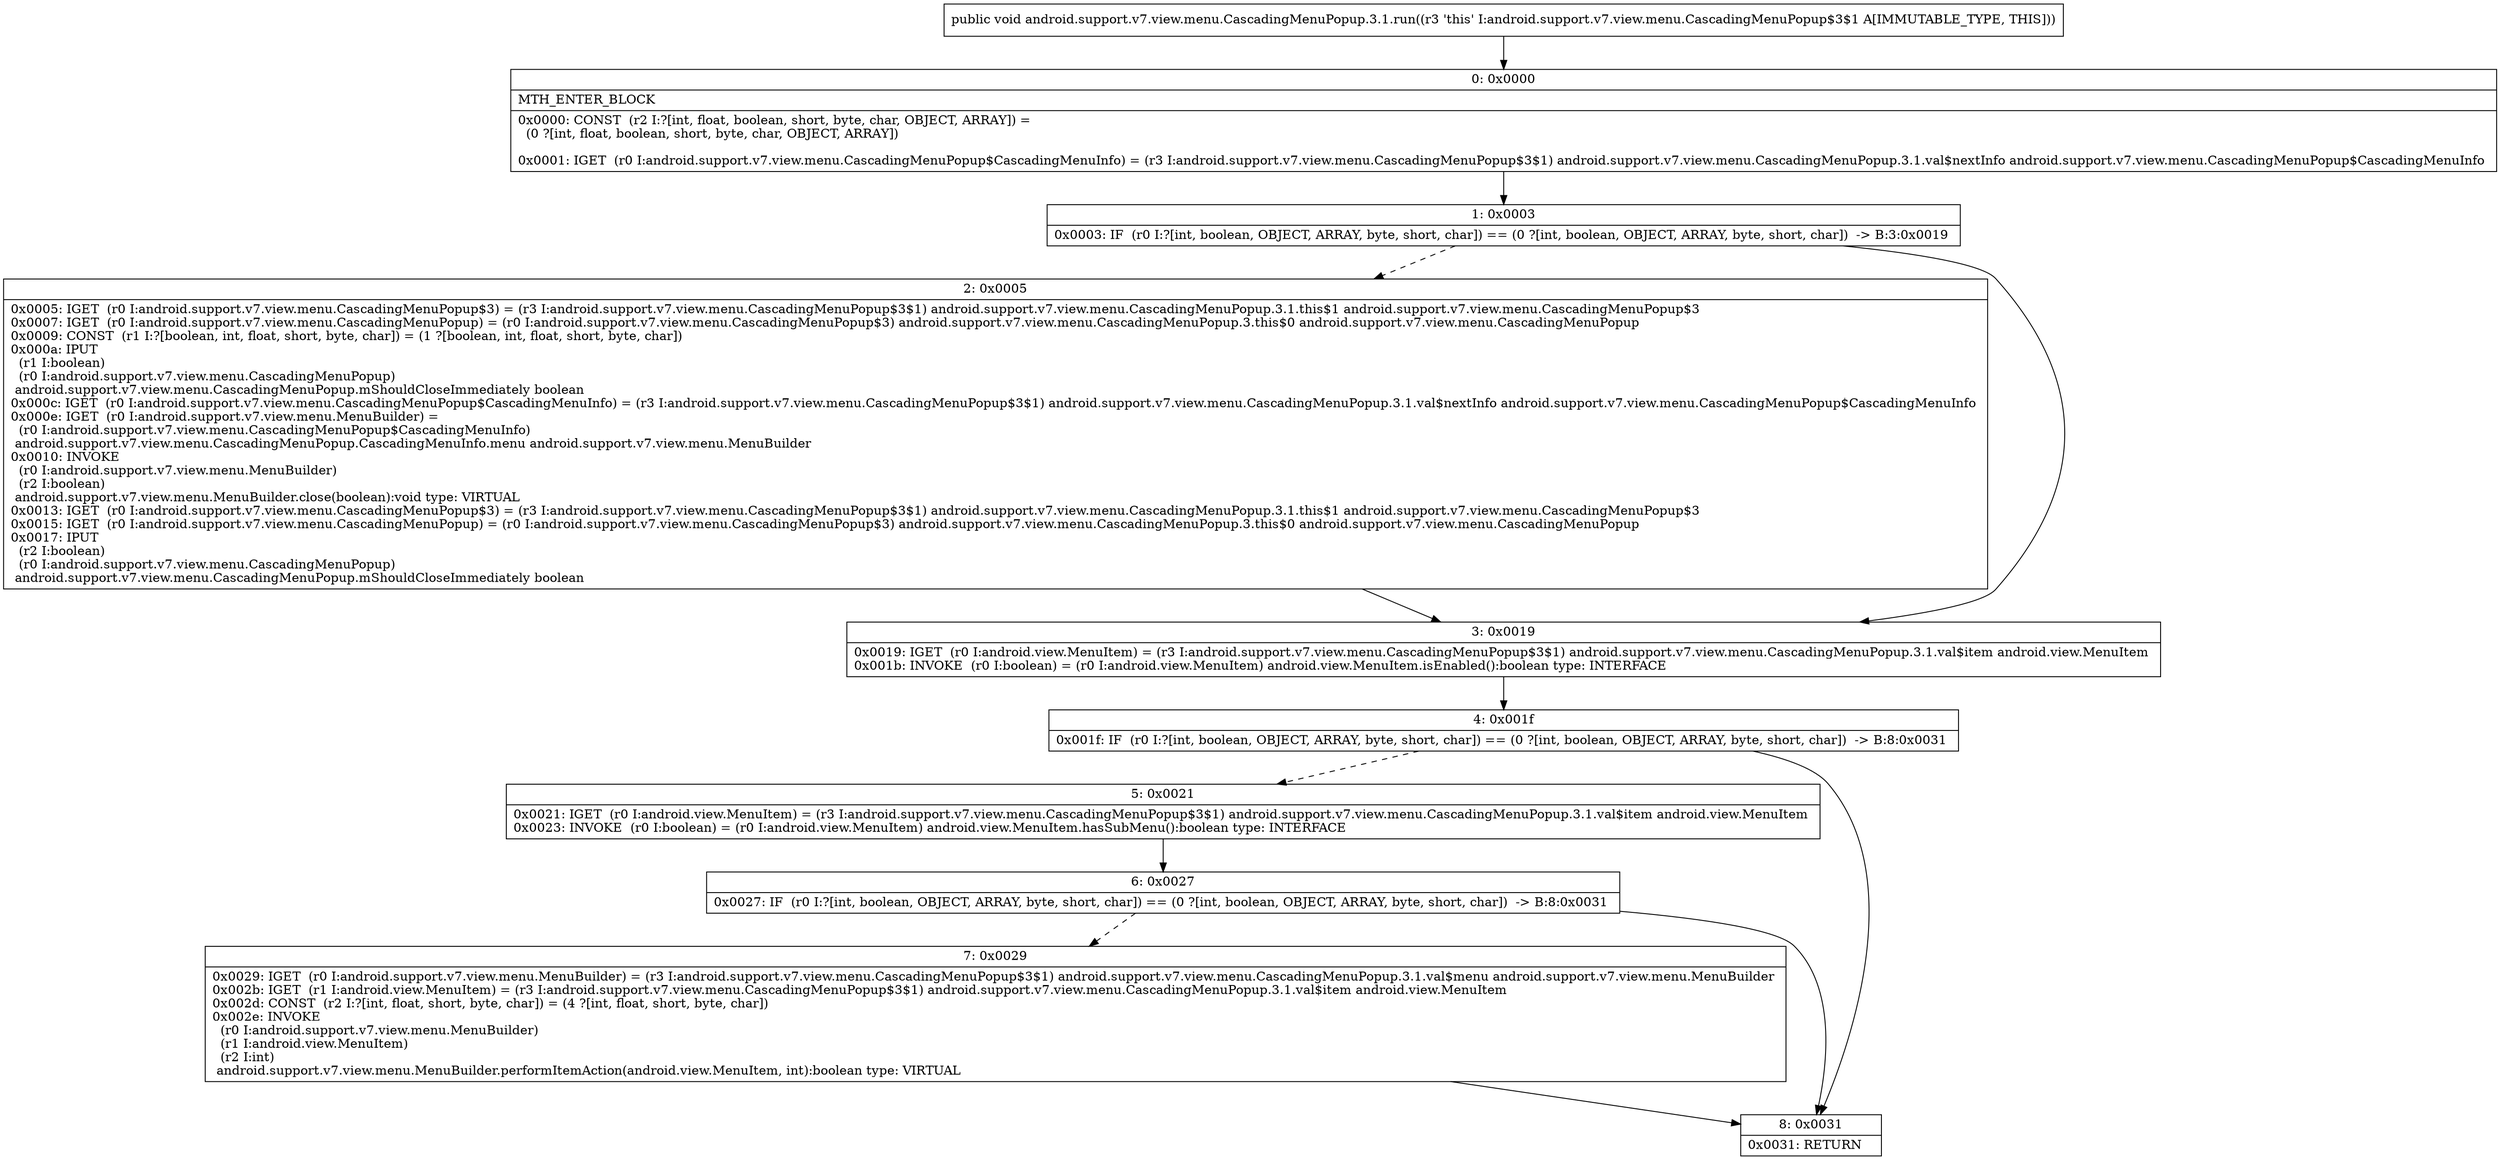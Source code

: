 digraph "CFG forandroid.support.v7.view.menu.CascadingMenuPopup.3.1.run()V" {
Node_0 [shape=record,label="{0\:\ 0x0000|MTH_ENTER_BLOCK\l|0x0000: CONST  (r2 I:?[int, float, boolean, short, byte, char, OBJECT, ARRAY]) = \l  (0 ?[int, float, boolean, short, byte, char, OBJECT, ARRAY])\l \l0x0001: IGET  (r0 I:android.support.v7.view.menu.CascadingMenuPopup$CascadingMenuInfo) = (r3 I:android.support.v7.view.menu.CascadingMenuPopup$3$1) android.support.v7.view.menu.CascadingMenuPopup.3.1.val$nextInfo android.support.v7.view.menu.CascadingMenuPopup$CascadingMenuInfo \l}"];
Node_1 [shape=record,label="{1\:\ 0x0003|0x0003: IF  (r0 I:?[int, boolean, OBJECT, ARRAY, byte, short, char]) == (0 ?[int, boolean, OBJECT, ARRAY, byte, short, char])  \-\> B:3:0x0019 \l}"];
Node_2 [shape=record,label="{2\:\ 0x0005|0x0005: IGET  (r0 I:android.support.v7.view.menu.CascadingMenuPopup$3) = (r3 I:android.support.v7.view.menu.CascadingMenuPopup$3$1) android.support.v7.view.menu.CascadingMenuPopup.3.1.this$1 android.support.v7.view.menu.CascadingMenuPopup$3 \l0x0007: IGET  (r0 I:android.support.v7.view.menu.CascadingMenuPopup) = (r0 I:android.support.v7.view.menu.CascadingMenuPopup$3) android.support.v7.view.menu.CascadingMenuPopup.3.this$0 android.support.v7.view.menu.CascadingMenuPopup \l0x0009: CONST  (r1 I:?[boolean, int, float, short, byte, char]) = (1 ?[boolean, int, float, short, byte, char]) \l0x000a: IPUT  \l  (r1 I:boolean)\l  (r0 I:android.support.v7.view.menu.CascadingMenuPopup)\l android.support.v7.view.menu.CascadingMenuPopup.mShouldCloseImmediately boolean \l0x000c: IGET  (r0 I:android.support.v7.view.menu.CascadingMenuPopup$CascadingMenuInfo) = (r3 I:android.support.v7.view.menu.CascadingMenuPopup$3$1) android.support.v7.view.menu.CascadingMenuPopup.3.1.val$nextInfo android.support.v7.view.menu.CascadingMenuPopup$CascadingMenuInfo \l0x000e: IGET  (r0 I:android.support.v7.view.menu.MenuBuilder) = \l  (r0 I:android.support.v7.view.menu.CascadingMenuPopup$CascadingMenuInfo)\l android.support.v7.view.menu.CascadingMenuPopup.CascadingMenuInfo.menu android.support.v7.view.menu.MenuBuilder \l0x0010: INVOKE  \l  (r0 I:android.support.v7.view.menu.MenuBuilder)\l  (r2 I:boolean)\l android.support.v7.view.menu.MenuBuilder.close(boolean):void type: VIRTUAL \l0x0013: IGET  (r0 I:android.support.v7.view.menu.CascadingMenuPopup$3) = (r3 I:android.support.v7.view.menu.CascadingMenuPopup$3$1) android.support.v7.view.menu.CascadingMenuPopup.3.1.this$1 android.support.v7.view.menu.CascadingMenuPopup$3 \l0x0015: IGET  (r0 I:android.support.v7.view.menu.CascadingMenuPopup) = (r0 I:android.support.v7.view.menu.CascadingMenuPopup$3) android.support.v7.view.menu.CascadingMenuPopup.3.this$0 android.support.v7.view.menu.CascadingMenuPopup \l0x0017: IPUT  \l  (r2 I:boolean)\l  (r0 I:android.support.v7.view.menu.CascadingMenuPopup)\l android.support.v7.view.menu.CascadingMenuPopup.mShouldCloseImmediately boolean \l}"];
Node_3 [shape=record,label="{3\:\ 0x0019|0x0019: IGET  (r0 I:android.view.MenuItem) = (r3 I:android.support.v7.view.menu.CascadingMenuPopup$3$1) android.support.v7.view.menu.CascadingMenuPopup.3.1.val$item android.view.MenuItem \l0x001b: INVOKE  (r0 I:boolean) = (r0 I:android.view.MenuItem) android.view.MenuItem.isEnabled():boolean type: INTERFACE \l}"];
Node_4 [shape=record,label="{4\:\ 0x001f|0x001f: IF  (r0 I:?[int, boolean, OBJECT, ARRAY, byte, short, char]) == (0 ?[int, boolean, OBJECT, ARRAY, byte, short, char])  \-\> B:8:0x0031 \l}"];
Node_5 [shape=record,label="{5\:\ 0x0021|0x0021: IGET  (r0 I:android.view.MenuItem) = (r3 I:android.support.v7.view.menu.CascadingMenuPopup$3$1) android.support.v7.view.menu.CascadingMenuPopup.3.1.val$item android.view.MenuItem \l0x0023: INVOKE  (r0 I:boolean) = (r0 I:android.view.MenuItem) android.view.MenuItem.hasSubMenu():boolean type: INTERFACE \l}"];
Node_6 [shape=record,label="{6\:\ 0x0027|0x0027: IF  (r0 I:?[int, boolean, OBJECT, ARRAY, byte, short, char]) == (0 ?[int, boolean, OBJECT, ARRAY, byte, short, char])  \-\> B:8:0x0031 \l}"];
Node_7 [shape=record,label="{7\:\ 0x0029|0x0029: IGET  (r0 I:android.support.v7.view.menu.MenuBuilder) = (r3 I:android.support.v7.view.menu.CascadingMenuPopup$3$1) android.support.v7.view.menu.CascadingMenuPopup.3.1.val$menu android.support.v7.view.menu.MenuBuilder \l0x002b: IGET  (r1 I:android.view.MenuItem) = (r3 I:android.support.v7.view.menu.CascadingMenuPopup$3$1) android.support.v7.view.menu.CascadingMenuPopup.3.1.val$item android.view.MenuItem \l0x002d: CONST  (r2 I:?[int, float, short, byte, char]) = (4 ?[int, float, short, byte, char]) \l0x002e: INVOKE  \l  (r0 I:android.support.v7.view.menu.MenuBuilder)\l  (r1 I:android.view.MenuItem)\l  (r2 I:int)\l android.support.v7.view.menu.MenuBuilder.performItemAction(android.view.MenuItem, int):boolean type: VIRTUAL \l}"];
Node_8 [shape=record,label="{8\:\ 0x0031|0x0031: RETURN   \l}"];
MethodNode[shape=record,label="{public void android.support.v7.view.menu.CascadingMenuPopup.3.1.run((r3 'this' I:android.support.v7.view.menu.CascadingMenuPopup$3$1 A[IMMUTABLE_TYPE, THIS])) }"];
MethodNode -> Node_0;
Node_0 -> Node_1;
Node_1 -> Node_2[style=dashed];
Node_1 -> Node_3;
Node_2 -> Node_3;
Node_3 -> Node_4;
Node_4 -> Node_5[style=dashed];
Node_4 -> Node_8;
Node_5 -> Node_6;
Node_6 -> Node_7[style=dashed];
Node_6 -> Node_8;
Node_7 -> Node_8;
}

